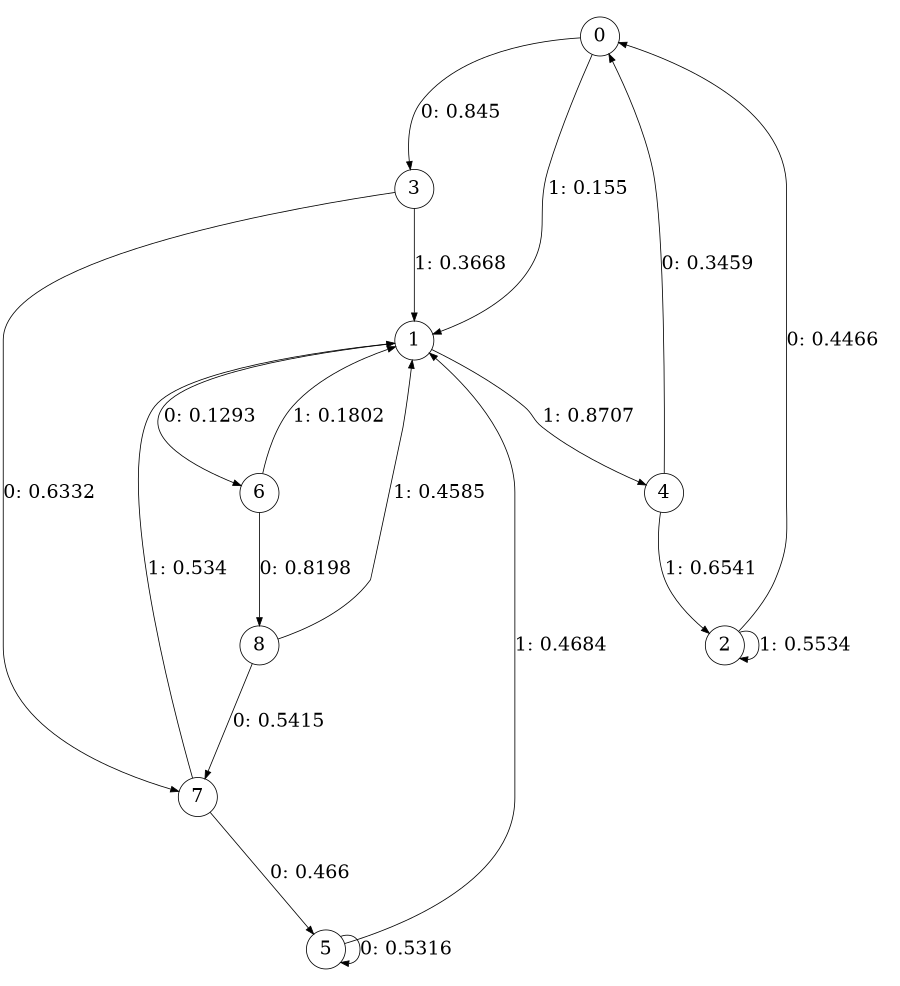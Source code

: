 digraph "ch23faceL4" {
size = "6,8.5";
ratio = "fill";
node [shape = circle];
node [fontsize = 24];
edge [fontsize = 24];
0 -> 3 [label = "0: 0.845    "];
0 -> 1 [label = "1: 0.155    "];
1 -> 6 [label = "0: 0.1293   "];
1 -> 4 [label = "1: 0.8707   "];
2 -> 0 [label = "0: 0.4466   "];
2 -> 2 [label = "1: 0.5534   "];
3 -> 7 [label = "0: 0.6332   "];
3 -> 1 [label = "1: 0.3668   "];
4 -> 0 [label = "0: 0.3459   "];
4 -> 2 [label = "1: 0.6541   "];
5 -> 5 [label = "0: 0.5316   "];
5 -> 1 [label = "1: 0.4684   "];
6 -> 8 [label = "0: 0.8198   "];
6 -> 1 [label = "1: 0.1802   "];
7 -> 5 [label = "0: 0.466    "];
7 -> 1 [label = "1: 0.534    "];
8 -> 7 [label = "0: 0.5415   "];
8 -> 1 [label = "1: 0.4585   "];
}